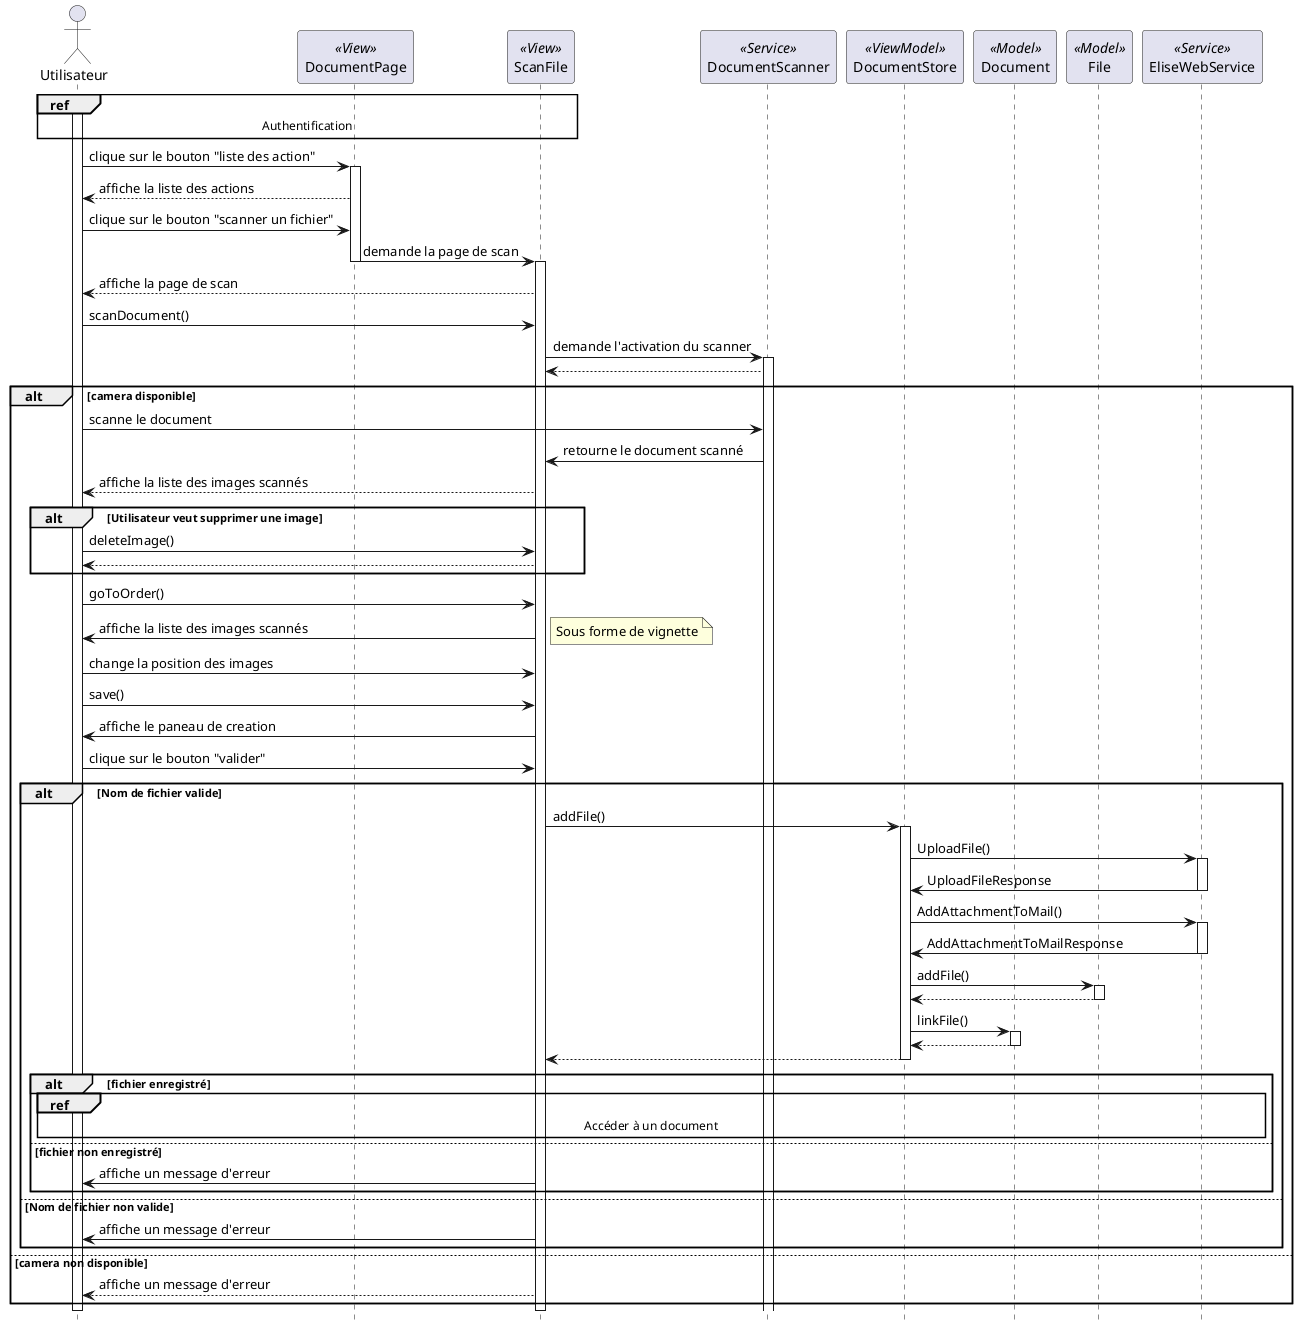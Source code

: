 @startuml sequence_add_scan_file

hide footbox


actor "Utilisateur" as user
participant "DocumentPage" as docView << View >>
participant "ScanFile" as ScanFile << View >>
participant "DocumentScanner" as scanner << Service >>
participant "DocumentStore" as docVm << ViewModel >>
participant "Document" as docM << Model >>
participant "File" as fileM << Model >>
participant "EliseWebService" as ws << Service >>



ref over user, ScanFile : Authentification
activate user
user -> docView : clique sur le bouton "liste des action"
activate docView
docView --> user : affiche la liste des actions
user -> docView : clique sur le bouton "scanner un fichier"
' docView instancie un objet de type ScanFile
docView -> ScanFile : demande la page de scan
deactivate docView
activate ScanFile
ScanFile --> user : affiche la page de scan
user -> ScanFile : scanDocument()
ScanFile -> scanner : demande l'activation du scanner
activate scanner
scanner --> ScanFile 
alt camera disponible
user -> scanner : scanne le document
scanner -> ScanFile : retourne le document scanné
        ScanFile --> user : affiche la liste des images scannés
        alt  Utilisateur veut supprimer une image 
            user -> ScanFile : deleteImage()
            ScanFile --> user 
        end
            user -> ScanFile : goToOrder()
            ScanFile -> user : affiche la liste des images scannés
            note right : Sous forme de vignette 
            user -> ScanFile : change la position des images
            user -> ScanFile : save()
            ScanFile -> user : affiche le paneau de creation
            user -> ScanFile : clique sur le bouton "valider"
            alt Nom de fichier valide
            ScanFile -> docVm : addFile()
            activate docVm
            docVm -> ws : UploadFile()
            activate ws
            ws -> docVm : UploadFileResponse
            deactivate ws
            docVm -> ws: AddAttachmentToMail()
            activate ws
            ws -> docVm : AddAttachmentToMailResponse
            deactivate ws
            docVm -> fileM : addFile()
            activate fileM
            fileM --> docVm 
            deactivate fileM
            docVm -> docM : linkFile()
            activate docM
            docM --> docVm 
            deactivate docM
            docVm --> ScanFile
            deactivate docVm
            alt  fichier enregistré
                    ref over user,docView,ScanFile,scanner,docVm,docM,fileM,ws : Accéder à un document 

            else fichier non enregistré
                ScanFile -> user : affiche un message d'erreur
              end
              else Nom de fichier non valide
                ScanFile -> user : affiche un message d'erreur
            end
else camera non disponible
    ScanFile --> user : affiche un message d'erreur
end
deactivate ScanFile
deactivate user